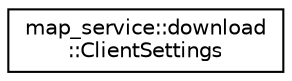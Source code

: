 digraph "Graphical Class Hierarchy"
{
 // LATEX_PDF_SIZE
  edge [fontname="Helvetica",fontsize="10",labelfontname="Helvetica",labelfontsize="10"];
  node [fontname="Helvetica",fontsize="10",shape=record];
  rankdir="LR";
  Node0 [label="map_service::download\l::ClientSettings",height=0.2,width=0.4,color="black", fillcolor="white", style="filled",URL="$structmap__service_1_1download_1_1ClientSettings.html",tooltip="Configuration settings for the HTTP client."];
}
